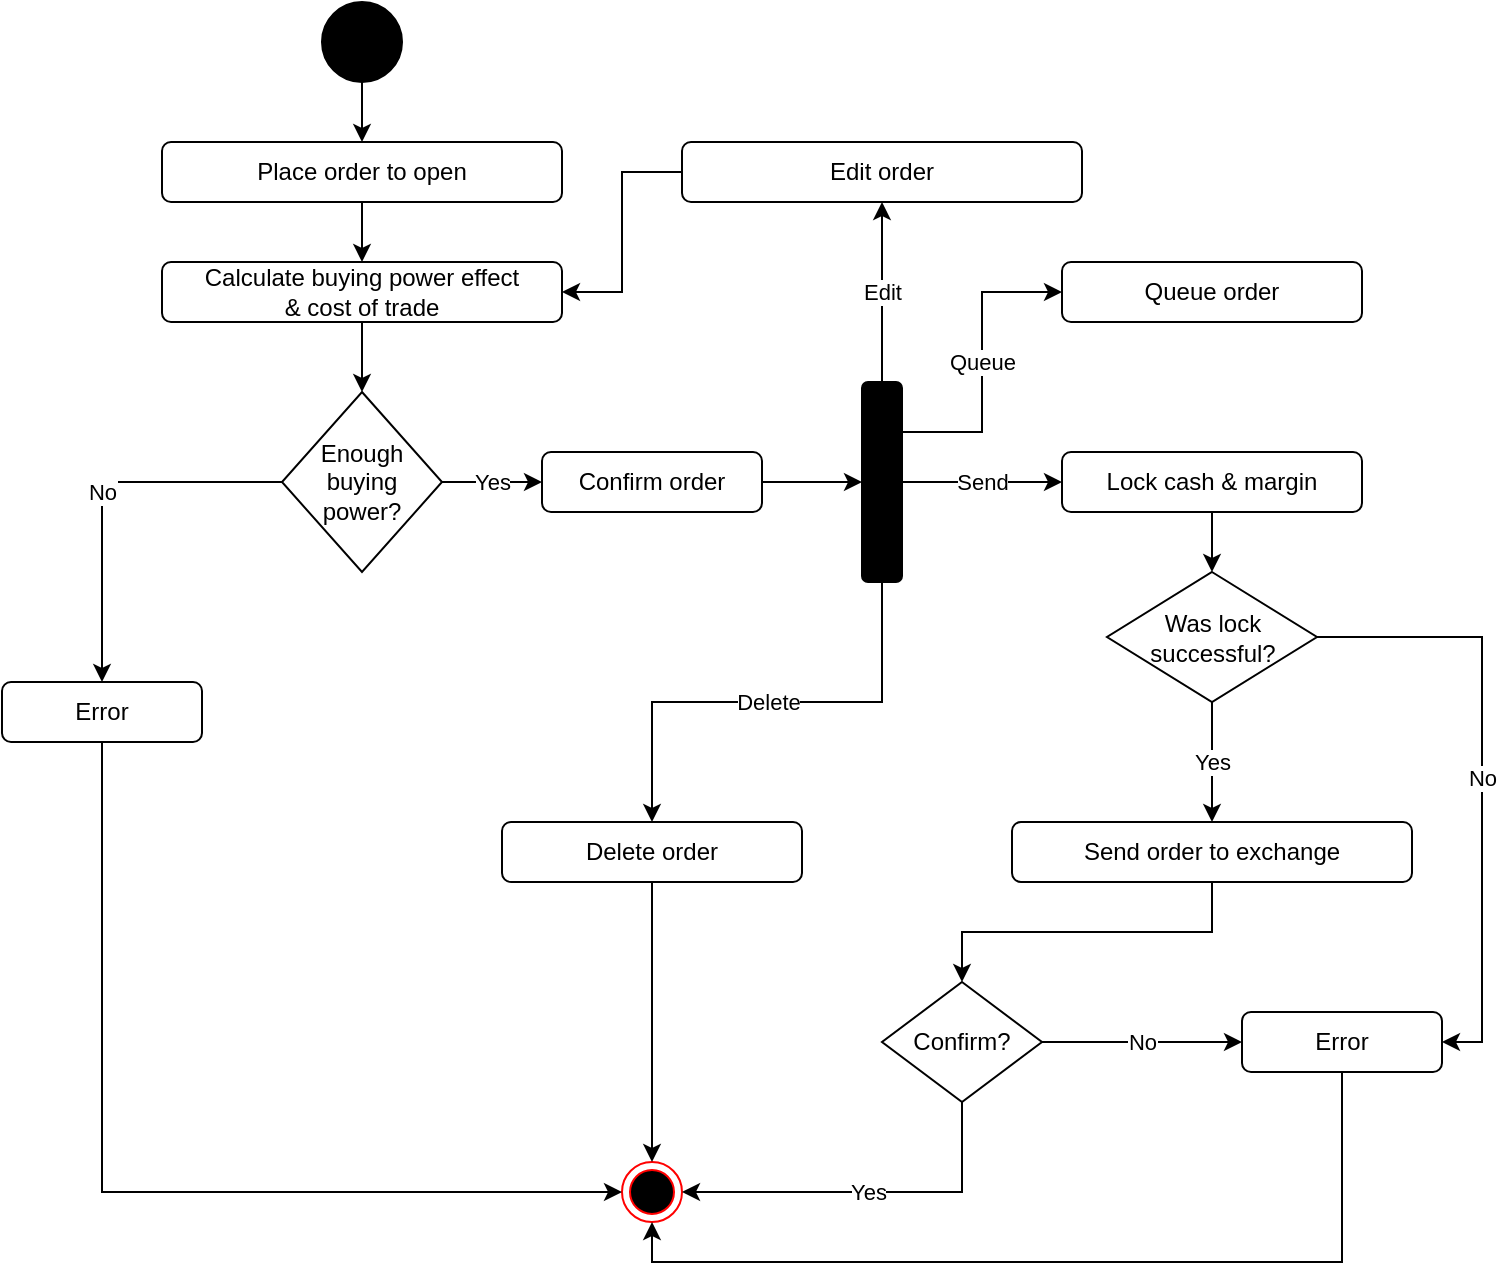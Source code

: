 <mxfile version="13.9.6" type="github">
  <diagram id="h0yh4uh9Ou2qqzZrw4VW" name="Page-1">
    <mxGraphModel dx="1038" dy="491" grid="1" gridSize="10" guides="1" tooltips="1" connect="1" arrows="1" fold="1" page="1" pageScale="1" pageWidth="850" pageHeight="1100" math="0" shadow="0">
      <root>
        <mxCell id="0" />
        <mxCell id="1" parent="0" />
        <mxCell id="fXs1r2CifXFu1rM4M8Fj-4" value="" style="edgeStyle=orthogonalEdgeStyle;rounded=0;orthogonalLoop=1;jettySize=auto;html=1;" parent="1" source="fXs1r2CifXFu1rM4M8Fj-1" target="fXs1r2CifXFu1rM4M8Fj-2" edge="1">
          <mxGeometry relative="1" as="geometry" />
        </mxCell>
        <mxCell id="fXs1r2CifXFu1rM4M8Fj-1" value="" style="ellipse;whiteSpace=wrap;html=1;aspect=fixed;fillColor=#000000;" parent="1" vertex="1">
          <mxGeometry x="220" y="40" width="40" height="40" as="geometry" />
        </mxCell>
        <mxCell id="fXs1r2CifXFu1rM4M8Fj-5" value="" style="edgeStyle=orthogonalEdgeStyle;rounded=0;orthogonalLoop=1;jettySize=auto;html=1;entryX=0.5;entryY=0;entryDx=0;entryDy=0;" parent="1" source="fXs1r2CifXFu1rM4M8Fj-2" target="U1gIK-Ml1kVYt0ZC6_mx-11" edge="1">
          <mxGeometry relative="1" as="geometry" />
        </mxCell>
        <mxCell id="fXs1r2CifXFu1rM4M8Fj-2" value="Place order to open" style="rounded=1;whiteSpace=wrap;html=1;fillColor=#FFFFFF;" parent="1" vertex="1">
          <mxGeometry x="140" y="110" width="200" height="30" as="geometry" />
        </mxCell>
        <mxCell id="fXs1r2CifXFu1rM4M8Fj-21" value="No" style="edgeStyle=orthogonalEdgeStyle;rounded=0;orthogonalLoop=1;jettySize=auto;html=1;" parent="1" source="fXs1r2CifXFu1rM4M8Fj-3" target="fXs1r2CifXFu1rM4M8Fj-20" edge="1">
          <mxGeometry relative="1" as="geometry" />
        </mxCell>
        <mxCell id="fXs1r2CifXFu1rM4M8Fj-3" value="Enough buying power?" style="rhombus;whiteSpace=wrap;html=1;fillColor=#FFFFFF;" parent="1" vertex="1">
          <mxGeometry x="200" y="235" width="80" height="90" as="geometry" />
        </mxCell>
        <mxCell id="fXs1r2CifXFu1rM4M8Fj-15" value="" style="ellipse;html=1;shape=endState;fillColor=#000000;strokeColor=#ff0000;" parent="1" vertex="1">
          <mxGeometry x="370" y="620" width="30" height="30" as="geometry" />
        </mxCell>
        <mxCell id="fXs1r2CifXFu1rM4M8Fj-23" style="edgeStyle=orthogonalEdgeStyle;rounded=0;orthogonalLoop=1;jettySize=auto;html=1;entryX=0;entryY=0.5;entryDx=0;entryDy=0;exitX=0.5;exitY=1;exitDx=0;exitDy=0;" parent="1" source="fXs1r2CifXFu1rM4M8Fj-20" target="fXs1r2CifXFu1rM4M8Fj-15" edge="1">
          <mxGeometry relative="1" as="geometry">
            <Array as="points">
              <mxPoint x="110" y="635" />
            </Array>
          </mxGeometry>
        </mxCell>
        <mxCell id="fXs1r2CifXFu1rM4M8Fj-20" value="Error" style="rounded=1;whiteSpace=wrap;html=1;fillColor=#FFFFFF;" parent="1" vertex="1">
          <mxGeometry x="60" y="380" width="100" height="30" as="geometry" />
        </mxCell>
        <mxCell id="i4_D4u_NBAQ-QaVN7W0C-22" value="Yes" style="edgeStyle=orthogonalEdgeStyle;rounded=0;orthogonalLoop=1;jettySize=auto;html=1;endArrow=classic;endFill=1;exitX=1;exitY=0.5;exitDx=0;exitDy=0;entryX=0;entryY=0.5;entryDx=0;entryDy=0;" parent="1" source="fXs1r2CifXFu1rM4M8Fj-3" target="VuRGxG7bOyYZiGMy-mUK-8" edge="1">
          <mxGeometry relative="1" as="geometry">
            <mxPoint x="320" y="280" as="targetPoint" />
          </mxGeometry>
        </mxCell>
        <mxCell id="OsMlclKe9sGLii8gvVtk-3" value="Yes" style="edgeStyle=orthogonalEdgeStyle;rounded=0;orthogonalLoop=1;jettySize=auto;html=1;entryX=0.5;entryY=0;entryDx=0;entryDy=0;" parent="1" source="VuRGxG7bOyYZiGMy-mUK-19" target="U1gIK-Ml1kVYt0ZC6_mx-1" edge="1">
          <mxGeometry relative="1" as="geometry">
            <mxPoint x="640" y="330" as="targetPoint" />
          </mxGeometry>
        </mxCell>
        <mxCell id="OsMlclKe9sGLii8gvVtk-1" value="Lock cash &amp;amp; margin" style="rounded=1;whiteSpace=wrap;html=1;fillColor=#FFFFFF;" parent="1" vertex="1">
          <mxGeometry x="590" y="265" width="150" height="30" as="geometry" />
        </mxCell>
        <mxCell id="U1gIK-Ml1kVYt0ZC6_mx-2" style="edgeStyle=orthogonalEdgeStyle;rounded=0;orthogonalLoop=1;jettySize=auto;html=1;entryX=0.5;entryY=0;entryDx=0;entryDy=0;" parent="1" source="U1gIK-Ml1kVYt0ZC6_mx-1" target="VuRGxG7bOyYZiGMy-mUK-13" edge="1">
          <mxGeometry relative="1" as="geometry">
            <mxPoint x="640" y="490" as="targetPoint" />
          </mxGeometry>
        </mxCell>
        <mxCell id="U1gIK-Ml1kVYt0ZC6_mx-1" value="Send order to exchange" style="rounded=1;whiteSpace=wrap;html=1;fillColor=#FFFFFF;" parent="1" vertex="1">
          <mxGeometry x="565" y="450" width="200" height="30" as="geometry" />
        </mxCell>
        <mxCell id="U1gIK-Ml1kVYt0ZC6_mx-4" value="Yes" style="edgeStyle=orthogonalEdgeStyle;rounded=0;orthogonalLoop=1;jettySize=auto;html=1;entryX=1;entryY=0.5;entryDx=0;entryDy=0;exitX=0.5;exitY=1;exitDx=0;exitDy=0;" parent="1" source="VuRGxG7bOyYZiGMy-mUK-13" target="fXs1r2CifXFu1rM4M8Fj-15" edge="1">
          <mxGeometry relative="1" as="geometry">
            <mxPoint x="640" y="580" as="sourcePoint" />
            <mxPoint x="640" y="670" as="targetPoint" />
          </mxGeometry>
        </mxCell>
        <mxCell id="U1gIK-Ml1kVYt0ZC6_mx-5" value="No" style="edgeStyle=orthogonalEdgeStyle;rounded=0;orthogonalLoop=1;jettySize=auto;html=1;entryX=0;entryY=0.5;entryDx=0;entryDy=0;exitX=1;exitY=0.5;exitDx=0;exitDy=0;" parent="1" source="VuRGxG7bOyYZiGMy-mUK-13" target="U1gIK-Ml1kVYt0ZC6_mx-7" edge="1">
          <mxGeometry relative="1" as="geometry">
            <mxPoint x="685" y="535" as="sourcePoint" />
          </mxGeometry>
        </mxCell>
        <mxCell id="U1gIK-Ml1kVYt0ZC6_mx-10" style="edgeStyle=orthogonalEdgeStyle;rounded=0;orthogonalLoop=1;jettySize=auto;html=1;entryX=0.5;entryY=1;entryDx=0;entryDy=0;exitX=0.5;exitY=1;exitDx=0;exitDy=0;" parent="1" source="U1gIK-Ml1kVYt0ZC6_mx-7" target="fXs1r2CifXFu1rM4M8Fj-15" edge="1">
          <mxGeometry relative="1" as="geometry" />
        </mxCell>
        <mxCell id="U1gIK-Ml1kVYt0ZC6_mx-7" value="Error" style="rounded=1;whiteSpace=wrap;html=1;fillColor=#FFFFFF;" parent="1" vertex="1">
          <mxGeometry x="680" y="545" width="100" height="30" as="geometry" />
        </mxCell>
        <mxCell id="U1gIK-Ml1kVYt0ZC6_mx-13" style="edgeStyle=orthogonalEdgeStyle;rounded=0;orthogonalLoop=1;jettySize=auto;html=1;entryX=0.5;entryY=0;entryDx=0;entryDy=0;exitX=0.5;exitY=1;exitDx=0;exitDy=0;" parent="1" source="U1gIK-Ml1kVYt0ZC6_mx-11" target="fXs1r2CifXFu1rM4M8Fj-3" edge="1">
          <mxGeometry relative="1" as="geometry">
            <Array as="points" />
          </mxGeometry>
        </mxCell>
        <mxCell id="U1gIK-Ml1kVYt0ZC6_mx-11" value="Calculate buying power effect &lt;br&gt;&amp;amp; cost of trade" style="rounded=1;whiteSpace=wrap;html=1;fillColor=#FFFFFF;" parent="1" vertex="1">
          <mxGeometry x="140" y="170" width="200" height="30" as="geometry" />
        </mxCell>
        <mxCell id="U1gIK-Ml1kVYt0ZC6_mx-15" value="Edit" style="edgeStyle=orthogonalEdgeStyle;rounded=0;orthogonalLoop=1;jettySize=auto;html=1;exitX=0.5;exitY=0;exitDx=0;exitDy=0;entryX=0.5;entryY=1;entryDx=0;entryDy=0;" parent="1" source="VuRGxG7bOyYZiGMy-mUK-1" edge="1" target="VuRGxG7bOyYZiGMy-mUK-22">
          <mxGeometry relative="1" as="geometry">
            <mxPoint x="340" y="185" as="targetPoint" />
            <Array as="points" />
            <mxPoint x="380" y="230" as="sourcePoint" />
          </mxGeometry>
        </mxCell>
        <mxCell id="VuRGxG7bOyYZiGMy-mUK-6" value="Queue order" style="rounded=1;whiteSpace=wrap;html=1;fillColor=#FFFFFF;" vertex="1" parent="1">
          <mxGeometry x="590" y="170" width="150" height="30" as="geometry" />
        </mxCell>
        <mxCell id="VuRGxG7bOyYZiGMy-mUK-11" style="edgeStyle=orthogonalEdgeStyle;rounded=0;orthogonalLoop=1;jettySize=auto;html=1;entryX=0;entryY=0.5;entryDx=0;entryDy=0;" edge="1" parent="1" source="VuRGxG7bOyYZiGMy-mUK-8" target="VuRGxG7bOyYZiGMy-mUK-1">
          <mxGeometry relative="1" as="geometry" />
        </mxCell>
        <mxCell id="VuRGxG7bOyYZiGMy-mUK-8" value="Confirm order" style="rounded=1;whiteSpace=wrap;html=1;fillColor=#FFFFFF;" vertex="1" parent="1">
          <mxGeometry x="330" y="265" width="110" height="30" as="geometry" />
        </mxCell>
        <mxCell id="VuRGxG7bOyYZiGMy-mUK-14" value="Queue" style="edgeStyle=orthogonalEdgeStyle;rounded=0;orthogonalLoop=1;jettySize=auto;html=1;exitX=1;exitY=0.25;exitDx=0;exitDy=0;entryX=0;entryY=0.5;entryDx=0;entryDy=0;" edge="1" parent="1" source="VuRGxG7bOyYZiGMy-mUK-1" target="VuRGxG7bOyYZiGMy-mUK-6">
          <mxGeometry relative="1" as="geometry" />
        </mxCell>
        <mxCell id="VuRGxG7bOyYZiGMy-mUK-18" value="Send" style="edgeStyle=orthogonalEdgeStyle;rounded=0;orthogonalLoop=1;jettySize=auto;html=1;entryX=0;entryY=0.5;entryDx=0;entryDy=0;" edge="1" parent="1" source="VuRGxG7bOyYZiGMy-mUK-1" target="OsMlclKe9sGLii8gvVtk-1">
          <mxGeometry relative="1" as="geometry" />
        </mxCell>
        <mxCell id="VuRGxG7bOyYZiGMy-mUK-1" value="" style="rounded=1;whiteSpace=wrap;html=1;fillColor=#000000;" vertex="1" parent="1">
          <mxGeometry x="490" y="230" width="20" height="100" as="geometry" />
        </mxCell>
        <mxCell id="VuRGxG7bOyYZiGMy-mUK-13" value="Confirm?" style="rhombus;whiteSpace=wrap;html=1;fillColor=#FFFFFF;" vertex="1" parent="1">
          <mxGeometry x="500" y="530" width="80" height="60" as="geometry" />
        </mxCell>
        <mxCell id="VuRGxG7bOyYZiGMy-mUK-17" style="edgeStyle=orthogonalEdgeStyle;rounded=0;orthogonalLoop=1;jettySize=auto;html=1;entryX=0.5;entryY=0;entryDx=0;entryDy=0;" edge="1" parent="1" source="VuRGxG7bOyYZiGMy-mUK-15" target="fXs1r2CifXFu1rM4M8Fj-15">
          <mxGeometry relative="1" as="geometry" />
        </mxCell>
        <mxCell id="VuRGxG7bOyYZiGMy-mUK-15" value="Delete order" style="rounded=1;whiteSpace=wrap;html=1;fillColor=#FFFFFF;" vertex="1" parent="1">
          <mxGeometry x="310" y="450" width="150" height="30" as="geometry" />
        </mxCell>
        <mxCell id="VuRGxG7bOyYZiGMy-mUK-16" value="Delete" style="edgeStyle=orthogonalEdgeStyle;rounded=0;orthogonalLoop=1;jettySize=auto;html=1;entryX=0.5;entryY=0;entryDx=0;entryDy=0;exitX=0.5;exitY=1;exitDx=0;exitDy=0;" edge="1" parent="1" source="VuRGxG7bOyYZiGMy-mUK-1" target="VuRGxG7bOyYZiGMy-mUK-15">
          <mxGeometry relative="1" as="geometry">
            <mxPoint x="385" y="295" as="sourcePoint" />
            <mxPoint x="385" y="620" as="targetPoint" />
          </mxGeometry>
        </mxCell>
        <mxCell id="VuRGxG7bOyYZiGMy-mUK-21" value="No" style="edgeStyle=orthogonalEdgeStyle;rounded=0;orthogonalLoop=1;jettySize=auto;html=1;entryX=1;entryY=0.5;entryDx=0;entryDy=0;exitX=1;exitY=0.5;exitDx=0;exitDy=0;" edge="1" parent="1" source="VuRGxG7bOyYZiGMy-mUK-19" target="U1gIK-Ml1kVYt0ZC6_mx-7">
          <mxGeometry relative="1" as="geometry" />
        </mxCell>
        <mxCell id="VuRGxG7bOyYZiGMy-mUK-19" value="Was lock successful?" style="rhombus;whiteSpace=wrap;html=1;fillColor=#FFFFFF;" vertex="1" parent="1">
          <mxGeometry x="612.5" y="325" width="105" height="65" as="geometry" />
        </mxCell>
        <mxCell id="VuRGxG7bOyYZiGMy-mUK-20" value="" style="edgeStyle=orthogonalEdgeStyle;rounded=0;orthogonalLoop=1;jettySize=auto;html=1;entryX=0.5;entryY=0;entryDx=0;entryDy=0;" edge="1" parent="1" source="OsMlclKe9sGLii8gvVtk-1" target="VuRGxG7bOyYZiGMy-mUK-19">
          <mxGeometry relative="1" as="geometry">
            <mxPoint x="665" y="370" as="targetPoint" />
            <mxPoint x="665" y="295" as="sourcePoint" />
          </mxGeometry>
        </mxCell>
        <mxCell id="VuRGxG7bOyYZiGMy-mUK-23" style="edgeStyle=orthogonalEdgeStyle;rounded=0;orthogonalLoop=1;jettySize=auto;html=1;entryX=1;entryY=0.5;entryDx=0;entryDy=0;" edge="1" parent="1" source="VuRGxG7bOyYZiGMy-mUK-22" target="U1gIK-Ml1kVYt0ZC6_mx-11">
          <mxGeometry relative="1" as="geometry" />
        </mxCell>
        <mxCell id="VuRGxG7bOyYZiGMy-mUK-22" value="Edit order" style="rounded=1;whiteSpace=wrap;html=1;fillColor=#FFFFFF;" vertex="1" parent="1">
          <mxGeometry x="400" y="110" width="200" height="30" as="geometry" />
        </mxCell>
      </root>
    </mxGraphModel>
  </diagram>
</mxfile>
